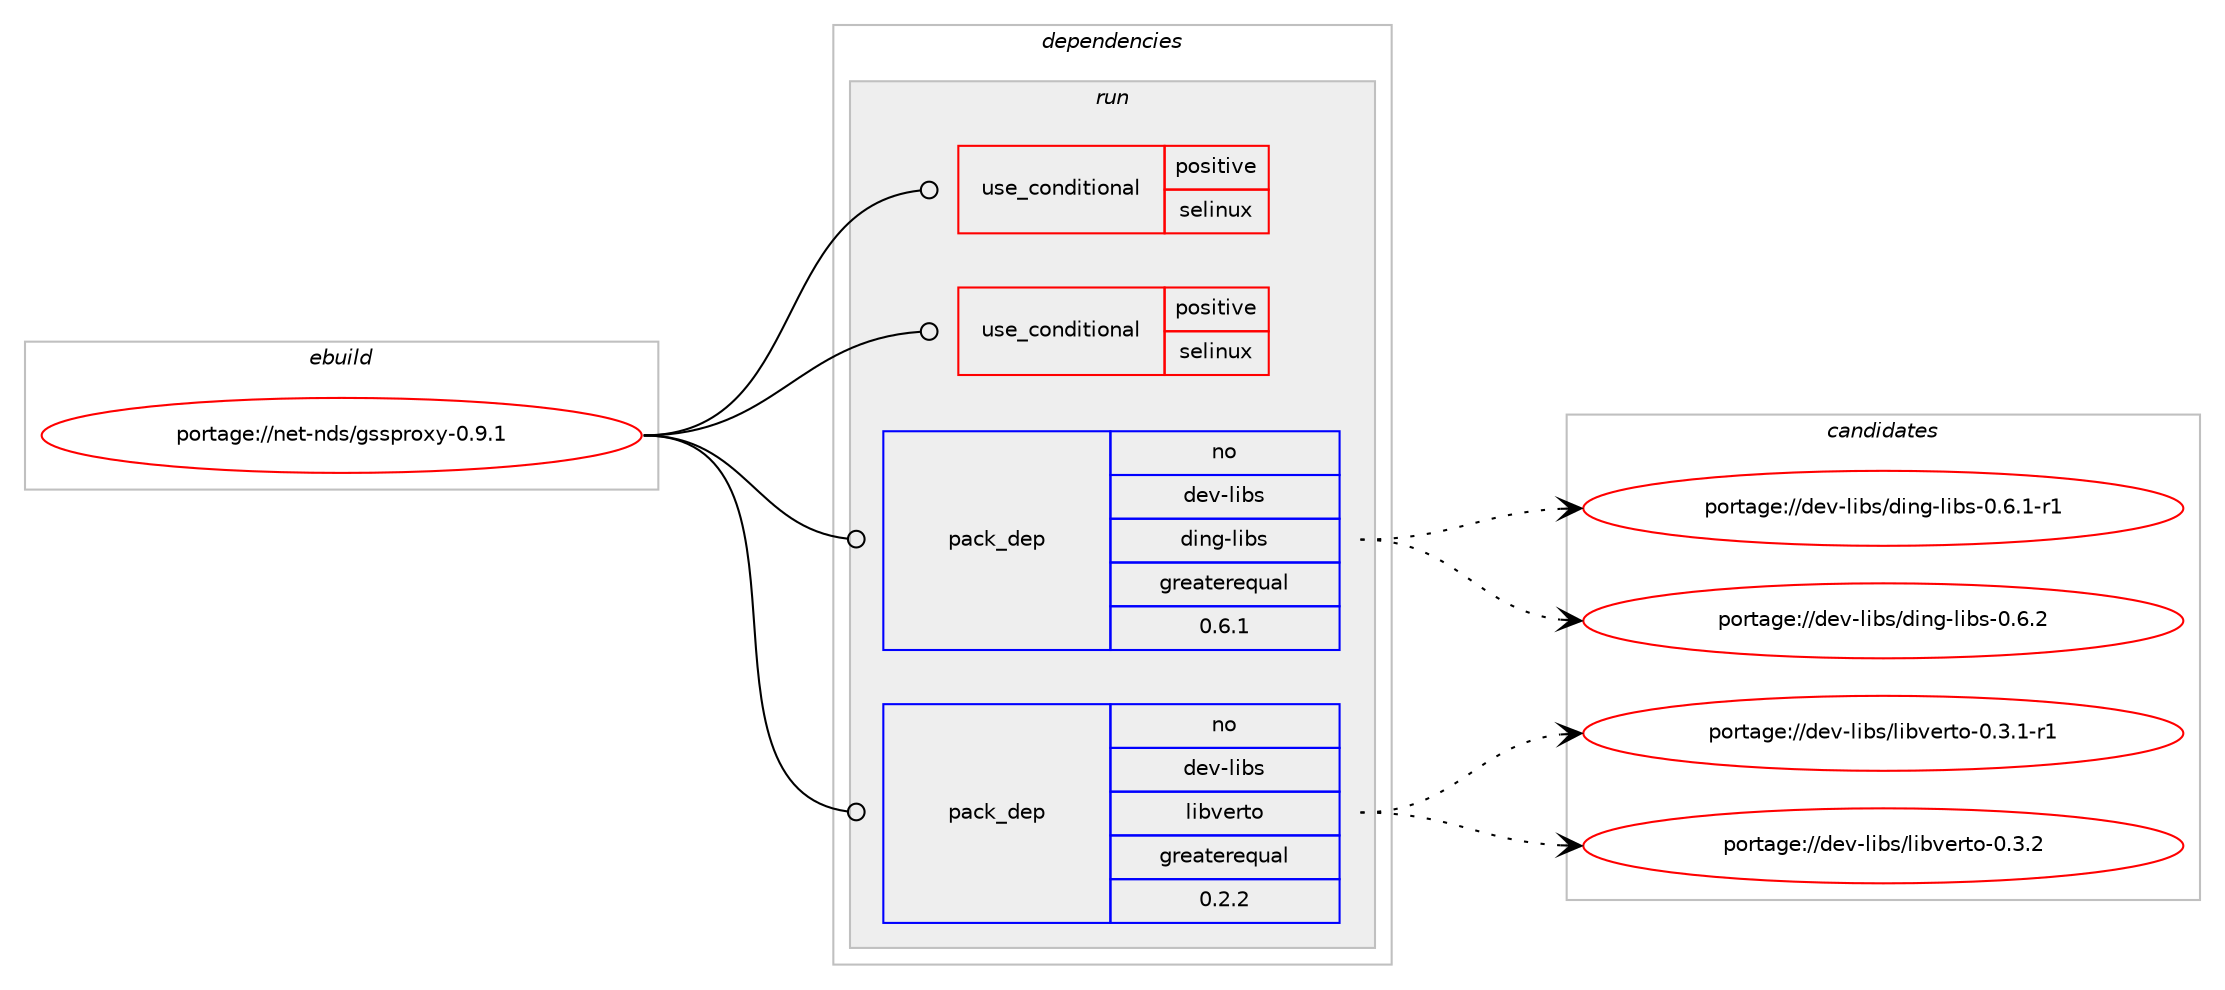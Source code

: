 digraph prolog {

# *************
# Graph options
# *************

newrank=true;
concentrate=true;
compound=true;
graph [rankdir=LR,fontname=Helvetica,fontsize=10,ranksep=1.5];#, ranksep=2.5, nodesep=0.2];
edge  [arrowhead=vee];
node  [fontname=Helvetica,fontsize=10];

# **********
# The ebuild
# **********

subgraph cluster_leftcol {
color=gray;
rank=same;
label=<<i>ebuild</i>>;
id [label="portage://net-nds/gssproxy-0.9.1", color=red, width=4, href="../net-nds/gssproxy-0.9.1.svg"];
}

# ****************
# The dependencies
# ****************

subgraph cluster_midcol {
color=gray;
label=<<i>dependencies</i>>;
subgraph cluster_compile {
fillcolor="#eeeeee";
style=filled;
label=<<i>compile</i>>;
}
subgraph cluster_compileandrun {
fillcolor="#eeeeee";
style=filled;
label=<<i>compile and run</i>>;
}
subgraph cluster_run {
fillcolor="#eeeeee";
style=filled;
label=<<i>run</i>>;
subgraph cond70 {
dependency108 [label=<<TABLE BORDER="0" CELLBORDER="1" CELLSPACING="0" CELLPADDING="4"><TR><TD ROWSPAN="3" CELLPADDING="10">use_conditional</TD></TR><TR><TD>positive</TD></TR><TR><TD>selinux</TD></TR></TABLE>>, shape=none, color=red];
# *** BEGIN UNKNOWN DEPENDENCY TYPE (TODO) ***
# dependency108 -> package_dependency(portage://net-nds/gssproxy-0.9.1,run,no,sec-policy,selinux-gssproxy,none,[,,],[],[])
# *** END UNKNOWN DEPENDENCY TYPE (TODO) ***

}
id:e -> dependency108:w [weight=20,style="solid",arrowhead="odot"];
subgraph cond71 {
dependency109 [label=<<TABLE BORDER="0" CELLBORDER="1" CELLSPACING="0" CELLPADDING="4"><TR><TD ROWSPAN="3" CELLPADDING="10">use_conditional</TD></TR><TR><TD>positive</TD></TR><TR><TD>selinux</TD></TR></TABLE>>, shape=none, color=red];
# *** BEGIN UNKNOWN DEPENDENCY TYPE (TODO) ***
# dependency109 -> package_dependency(portage://net-nds/gssproxy-0.9.1,run,no,sys-libs,libselinux,none,[,,],[],[])
# *** END UNKNOWN DEPENDENCY TYPE (TODO) ***

}
id:e -> dependency109:w [weight=20,style="solid",arrowhead="odot"];
subgraph pack38 {
dependency110 [label=<<TABLE BORDER="0" CELLBORDER="1" CELLSPACING="0" CELLPADDING="4" WIDTH="220"><TR><TD ROWSPAN="6" CELLPADDING="30">pack_dep</TD></TR><TR><TD WIDTH="110">no</TD></TR><TR><TD>dev-libs</TD></TR><TR><TD>ding-libs</TD></TR><TR><TD>greaterequal</TD></TR><TR><TD>0.6.1</TD></TR></TABLE>>, shape=none, color=blue];
}
id:e -> dependency110:w [weight=20,style="solid",arrowhead="odot"];
subgraph pack39 {
dependency111 [label=<<TABLE BORDER="0" CELLBORDER="1" CELLSPACING="0" CELLPADDING="4" WIDTH="220"><TR><TD ROWSPAN="6" CELLPADDING="30">pack_dep</TD></TR><TR><TD WIDTH="110">no</TD></TR><TR><TD>dev-libs</TD></TR><TR><TD>libverto</TD></TR><TR><TD>greaterequal</TD></TR><TR><TD>0.2.2</TD></TR></TABLE>>, shape=none, color=blue];
}
id:e -> dependency111:w [weight=20,style="solid",arrowhead="odot"];
# *** BEGIN UNKNOWN DEPENDENCY TYPE (TODO) ***
# id -> package_dependency(portage://net-nds/gssproxy-0.9.1,run,no,virtual,krb5,none,[,,],[],[])
# *** END UNKNOWN DEPENDENCY TYPE (TODO) ***

}
}

# **************
# The candidates
# **************

subgraph cluster_choices {
rank=same;
color=gray;
label=<<i>candidates</i>>;

subgraph choice38 {
color=black;
nodesep=1;
choice10010111845108105981154710010511010345108105981154548465446494511449 [label="portage://dev-libs/ding-libs-0.6.1-r1", color=red, width=4,href="../dev-libs/ding-libs-0.6.1-r1.svg"];
choice1001011184510810598115471001051101034510810598115454846544650 [label="portage://dev-libs/ding-libs-0.6.2", color=red, width=4,href="../dev-libs/ding-libs-0.6.2.svg"];
dependency110:e -> choice10010111845108105981154710010511010345108105981154548465446494511449:w [style=dotted,weight="100"];
dependency110:e -> choice1001011184510810598115471001051101034510810598115454846544650:w [style=dotted,weight="100"];
}
subgraph choice39 {
color=black;
nodesep=1;
choice100101118451081059811547108105981181011141161114548465146494511449 [label="portage://dev-libs/libverto-0.3.1-r1", color=red, width=4,href="../dev-libs/libverto-0.3.1-r1.svg"];
choice10010111845108105981154710810598118101114116111454846514650 [label="portage://dev-libs/libverto-0.3.2", color=red, width=4,href="../dev-libs/libverto-0.3.2.svg"];
dependency111:e -> choice100101118451081059811547108105981181011141161114548465146494511449:w [style=dotted,weight="100"];
dependency111:e -> choice10010111845108105981154710810598118101114116111454846514650:w [style=dotted,weight="100"];
}
}

}
